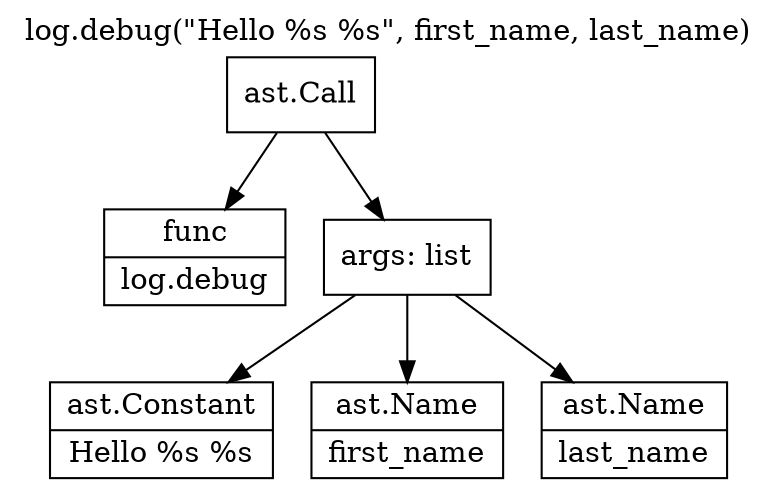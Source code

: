digraph AST {
	graph [label="log.debug(\"Hello %s %s\", first_name, last_name)" labelloc=t]
	node [shape=record]
	node_1 [label="ast.Call"]
	node_2 [label="{func|log.debug}"]
	node_3 [label="args: list"]
	node_1 -> node_2
	node_1 -> node_3
	node_4 [label="{ast.Constant|Hello %s %s}"]
	node_3 -> node_4
	node_5 [label="{ast.Name|first_name}"]
	node_3 -> node_5
	node_6 [label="{ast.Name|last_name}"]
	node_3 -> node_6
}

